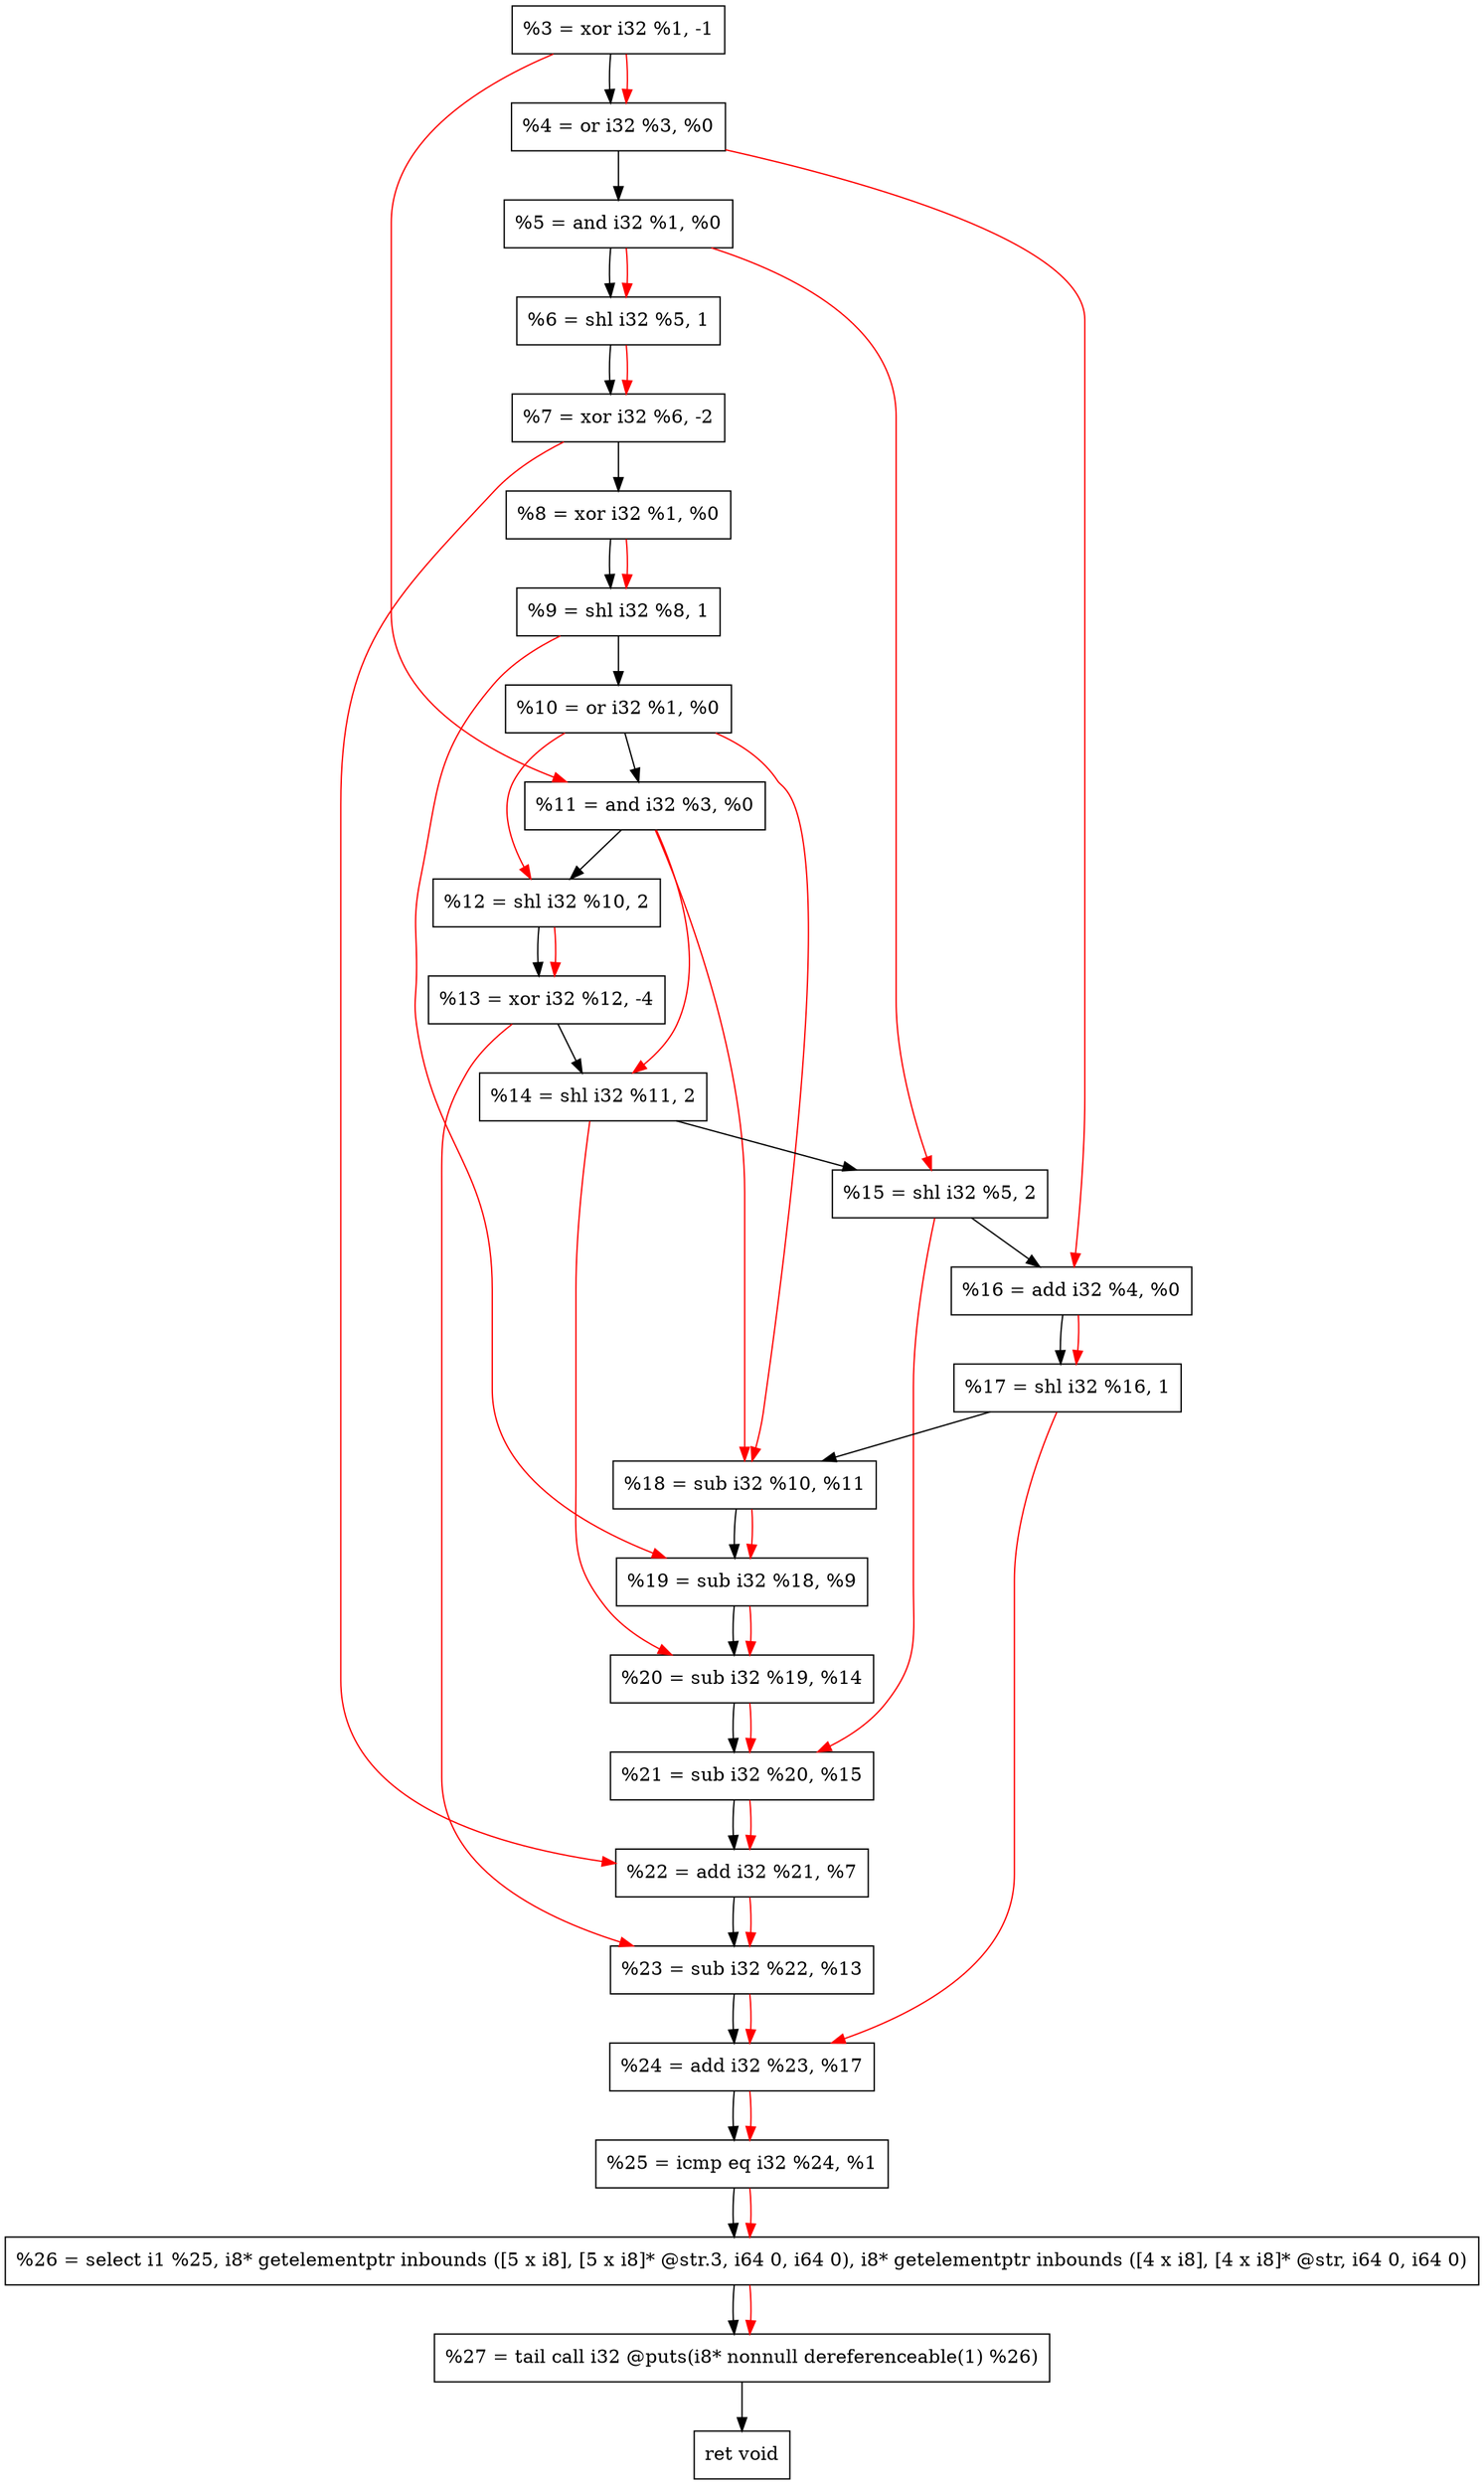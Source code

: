 digraph "DFG for'crackme' function" {
	Node0xc25b50[shape=record, label="  %3 = xor i32 %1, -1"];
	Node0xc25bc0[shape=record, label="  %4 = or i32 %3, %0"];
	Node0xc25c80[shape=record, label="  %5 = and i32 %1, %0"];
	Node0xc25cf0[shape=record, label="  %6 = shl i32 %5, 1"];
	Node0xc25d90[shape=record, label="  %7 = xor i32 %6, -2"];
	Node0xc25e00[shape=record, label="  %8 = xor i32 %1, %0"];
	Node0xc25e70[shape=record, label="  %9 = shl i32 %8, 1"];
	Node0xc25ee0[shape=record, label="  %10 = or i32 %1, %0"];
	Node0xc25f50[shape=record, label="  %11 = and i32 %3, %0"];
	Node0xc25ff0[shape=record, label="  %12 = shl i32 %10, 2"];
	Node0xc26090[shape=record, label="  %13 = xor i32 %12, -4"];
	Node0xc26100[shape=record, label="  %14 = shl i32 %11, 2"];
	Node0xc26170[shape=record, label="  %15 = shl i32 %5, 2"];
	Node0xc261e0[shape=record, label="  %16 = add i32 %4, %0"];
	Node0xc26250[shape=record, label="  %17 = shl i32 %16, 1"];
	Node0xc262c0[shape=record, label="  %18 = sub i32 %10, %11"];
	Node0xc26330[shape=record, label="  %19 = sub i32 %18, %9"];
	Node0xc263a0[shape=record, label="  %20 = sub i32 %19, %14"];
	Node0xc26410[shape=record, label="  %21 = sub i32 %20, %15"];
	Node0xc26480[shape=record, label="  %22 = add i32 %21, %7"];
	Node0xc264f0[shape=record, label="  %23 = sub i32 %22, %13"];
	Node0xc26560[shape=record, label="  %24 = add i32 %23, %17"];
	Node0xc265d0[shape=record, label="  %25 = icmp eq i32 %24, %1"];
	Node0xbc6268[shape=record, label="  %26 = select i1 %25, i8* getelementptr inbounds ([5 x i8], [5 x i8]* @str.3, i64 0, i64 0), i8* getelementptr inbounds ([4 x i8], [4 x i8]* @str, i64 0, i64 0)"];
	Node0xc26a70[shape=record, label="  %27 = tail call i32 @puts(i8* nonnull dereferenceable(1) %26)"];
	Node0xc26ac0[shape=record, label="  ret void"];
	Node0xc25b50 -> Node0xc25bc0;
	Node0xc25bc0 -> Node0xc25c80;
	Node0xc25c80 -> Node0xc25cf0;
	Node0xc25cf0 -> Node0xc25d90;
	Node0xc25d90 -> Node0xc25e00;
	Node0xc25e00 -> Node0xc25e70;
	Node0xc25e70 -> Node0xc25ee0;
	Node0xc25ee0 -> Node0xc25f50;
	Node0xc25f50 -> Node0xc25ff0;
	Node0xc25ff0 -> Node0xc26090;
	Node0xc26090 -> Node0xc26100;
	Node0xc26100 -> Node0xc26170;
	Node0xc26170 -> Node0xc261e0;
	Node0xc261e0 -> Node0xc26250;
	Node0xc26250 -> Node0xc262c0;
	Node0xc262c0 -> Node0xc26330;
	Node0xc26330 -> Node0xc263a0;
	Node0xc263a0 -> Node0xc26410;
	Node0xc26410 -> Node0xc26480;
	Node0xc26480 -> Node0xc264f0;
	Node0xc264f0 -> Node0xc26560;
	Node0xc26560 -> Node0xc265d0;
	Node0xc265d0 -> Node0xbc6268;
	Node0xbc6268 -> Node0xc26a70;
	Node0xc26a70 -> Node0xc26ac0;
edge [color=red]
	Node0xc25b50 -> Node0xc25bc0;
	Node0xc25c80 -> Node0xc25cf0;
	Node0xc25cf0 -> Node0xc25d90;
	Node0xc25e00 -> Node0xc25e70;
	Node0xc25b50 -> Node0xc25f50;
	Node0xc25ee0 -> Node0xc25ff0;
	Node0xc25ff0 -> Node0xc26090;
	Node0xc25f50 -> Node0xc26100;
	Node0xc25c80 -> Node0xc26170;
	Node0xc25bc0 -> Node0xc261e0;
	Node0xc261e0 -> Node0xc26250;
	Node0xc25ee0 -> Node0xc262c0;
	Node0xc25f50 -> Node0xc262c0;
	Node0xc262c0 -> Node0xc26330;
	Node0xc25e70 -> Node0xc26330;
	Node0xc26330 -> Node0xc263a0;
	Node0xc26100 -> Node0xc263a0;
	Node0xc263a0 -> Node0xc26410;
	Node0xc26170 -> Node0xc26410;
	Node0xc26410 -> Node0xc26480;
	Node0xc25d90 -> Node0xc26480;
	Node0xc26480 -> Node0xc264f0;
	Node0xc26090 -> Node0xc264f0;
	Node0xc264f0 -> Node0xc26560;
	Node0xc26250 -> Node0xc26560;
	Node0xc26560 -> Node0xc265d0;
	Node0xc265d0 -> Node0xbc6268;
	Node0xbc6268 -> Node0xc26a70;
}
